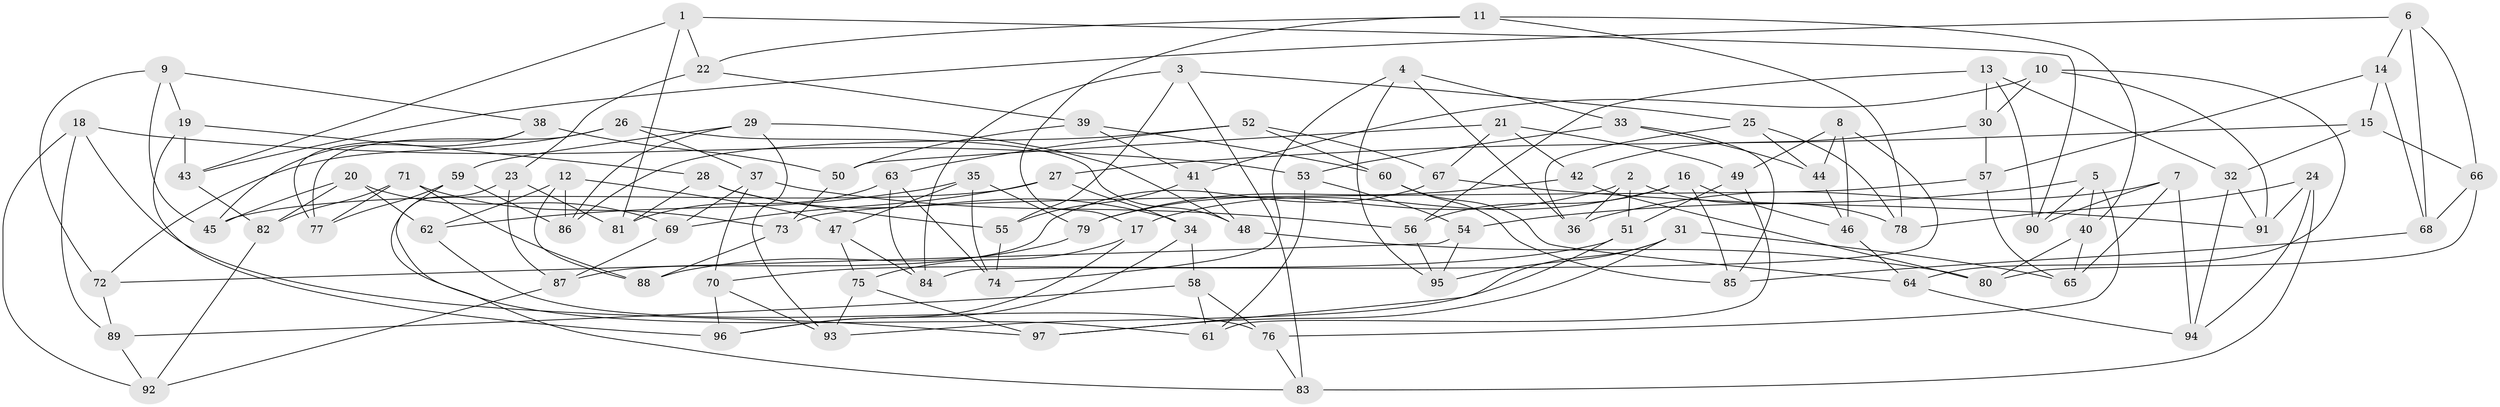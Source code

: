 // Generated by graph-tools (version 1.1) at 2025/16/03/09/25 04:16:41]
// undirected, 97 vertices, 194 edges
graph export_dot {
graph [start="1"]
  node [color=gray90,style=filled];
  1;
  2;
  3;
  4;
  5;
  6;
  7;
  8;
  9;
  10;
  11;
  12;
  13;
  14;
  15;
  16;
  17;
  18;
  19;
  20;
  21;
  22;
  23;
  24;
  25;
  26;
  27;
  28;
  29;
  30;
  31;
  32;
  33;
  34;
  35;
  36;
  37;
  38;
  39;
  40;
  41;
  42;
  43;
  44;
  45;
  46;
  47;
  48;
  49;
  50;
  51;
  52;
  53;
  54;
  55;
  56;
  57;
  58;
  59;
  60;
  61;
  62;
  63;
  64;
  65;
  66;
  67;
  68;
  69;
  70;
  71;
  72;
  73;
  74;
  75;
  76;
  77;
  78;
  79;
  80;
  81;
  82;
  83;
  84;
  85;
  86;
  87;
  88;
  89;
  90;
  91;
  92;
  93;
  94;
  95;
  96;
  97;
  1 -- 43;
  1 -- 81;
  1 -- 22;
  1 -- 90;
  2 -- 79;
  2 -- 51;
  2 -- 36;
  2 -- 78;
  3 -- 83;
  3 -- 55;
  3 -- 25;
  3 -- 84;
  4 -- 74;
  4 -- 36;
  4 -- 95;
  4 -- 33;
  5 -- 76;
  5 -- 40;
  5 -- 54;
  5 -- 90;
  6 -- 43;
  6 -- 14;
  6 -- 68;
  6 -- 66;
  7 -- 94;
  7 -- 36;
  7 -- 90;
  7 -- 65;
  8 -- 84;
  8 -- 49;
  8 -- 46;
  8 -- 44;
  9 -- 72;
  9 -- 45;
  9 -- 19;
  9 -- 38;
  10 -- 30;
  10 -- 91;
  10 -- 41;
  10 -- 64;
  11 -- 22;
  11 -- 78;
  11 -- 17;
  11 -- 40;
  12 -- 88;
  12 -- 62;
  12 -- 86;
  12 -- 47;
  13 -- 30;
  13 -- 90;
  13 -- 32;
  13 -- 56;
  14 -- 57;
  14 -- 68;
  14 -- 15;
  15 -- 66;
  15 -- 32;
  15 -- 27;
  16 -- 46;
  16 -- 56;
  16 -- 85;
  16 -- 17;
  17 -- 96;
  17 -- 75;
  18 -- 92;
  18 -- 89;
  18 -- 53;
  18 -- 97;
  19 -- 28;
  19 -- 96;
  19 -- 43;
  20 -- 82;
  20 -- 45;
  20 -- 62;
  20 -- 69;
  21 -- 67;
  21 -- 49;
  21 -- 42;
  21 -- 50;
  22 -- 39;
  22 -- 23;
  23 -- 87;
  23 -- 81;
  23 -- 83;
  24 -- 94;
  24 -- 78;
  24 -- 83;
  24 -- 91;
  25 -- 44;
  25 -- 36;
  25 -- 78;
  26 -- 37;
  26 -- 72;
  26 -- 48;
  26 -- 77;
  27 -- 34;
  27 -- 69;
  27 -- 45;
  28 -- 55;
  28 -- 34;
  28 -- 81;
  29 -- 93;
  29 -- 86;
  29 -- 48;
  29 -- 59;
  30 -- 57;
  30 -- 42;
  31 -- 97;
  31 -- 93;
  31 -- 95;
  31 -- 65;
  32 -- 94;
  32 -- 91;
  33 -- 44;
  33 -- 85;
  33 -- 53;
  34 -- 58;
  34 -- 96;
  35 -- 79;
  35 -- 62;
  35 -- 47;
  35 -- 74;
  37 -- 70;
  37 -- 56;
  37 -- 69;
  38 -- 50;
  38 -- 45;
  38 -- 77;
  39 -- 60;
  39 -- 41;
  39 -- 50;
  40 -- 65;
  40 -- 80;
  41 -- 55;
  41 -- 48;
  42 -- 80;
  42 -- 79;
  43 -- 82;
  44 -- 46;
  46 -- 64;
  47 -- 75;
  47 -- 84;
  48 -- 80;
  49 -- 61;
  49 -- 51;
  50 -- 73;
  51 -- 70;
  51 -- 97;
  52 -- 63;
  52 -- 86;
  52 -- 60;
  52 -- 67;
  53 -- 54;
  53 -- 61;
  54 -- 72;
  54 -- 95;
  55 -- 74;
  56 -- 95;
  57 -- 65;
  57 -- 73;
  58 -- 61;
  58 -- 76;
  58 -- 89;
  59 -- 61;
  59 -- 77;
  59 -- 86;
  60 -- 85;
  60 -- 64;
  62 -- 76;
  63 -- 84;
  63 -- 81;
  63 -- 74;
  64 -- 94;
  66 -- 68;
  66 -- 80;
  67 -- 87;
  67 -- 91;
  68 -- 85;
  69 -- 87;
  70 -- 96;
  70 -- 93;
  71 -- 88;
  71 -- 82;
  71 -- 77;
  71 -- 73;
  72 -- 89;
  73 -- 88;
  75 -- 97;
  75 -- 93;
  76 -- 83;
  79 -- 88;
  82 -- 92;
  87 -- 92;
  89 -- 92;
}

